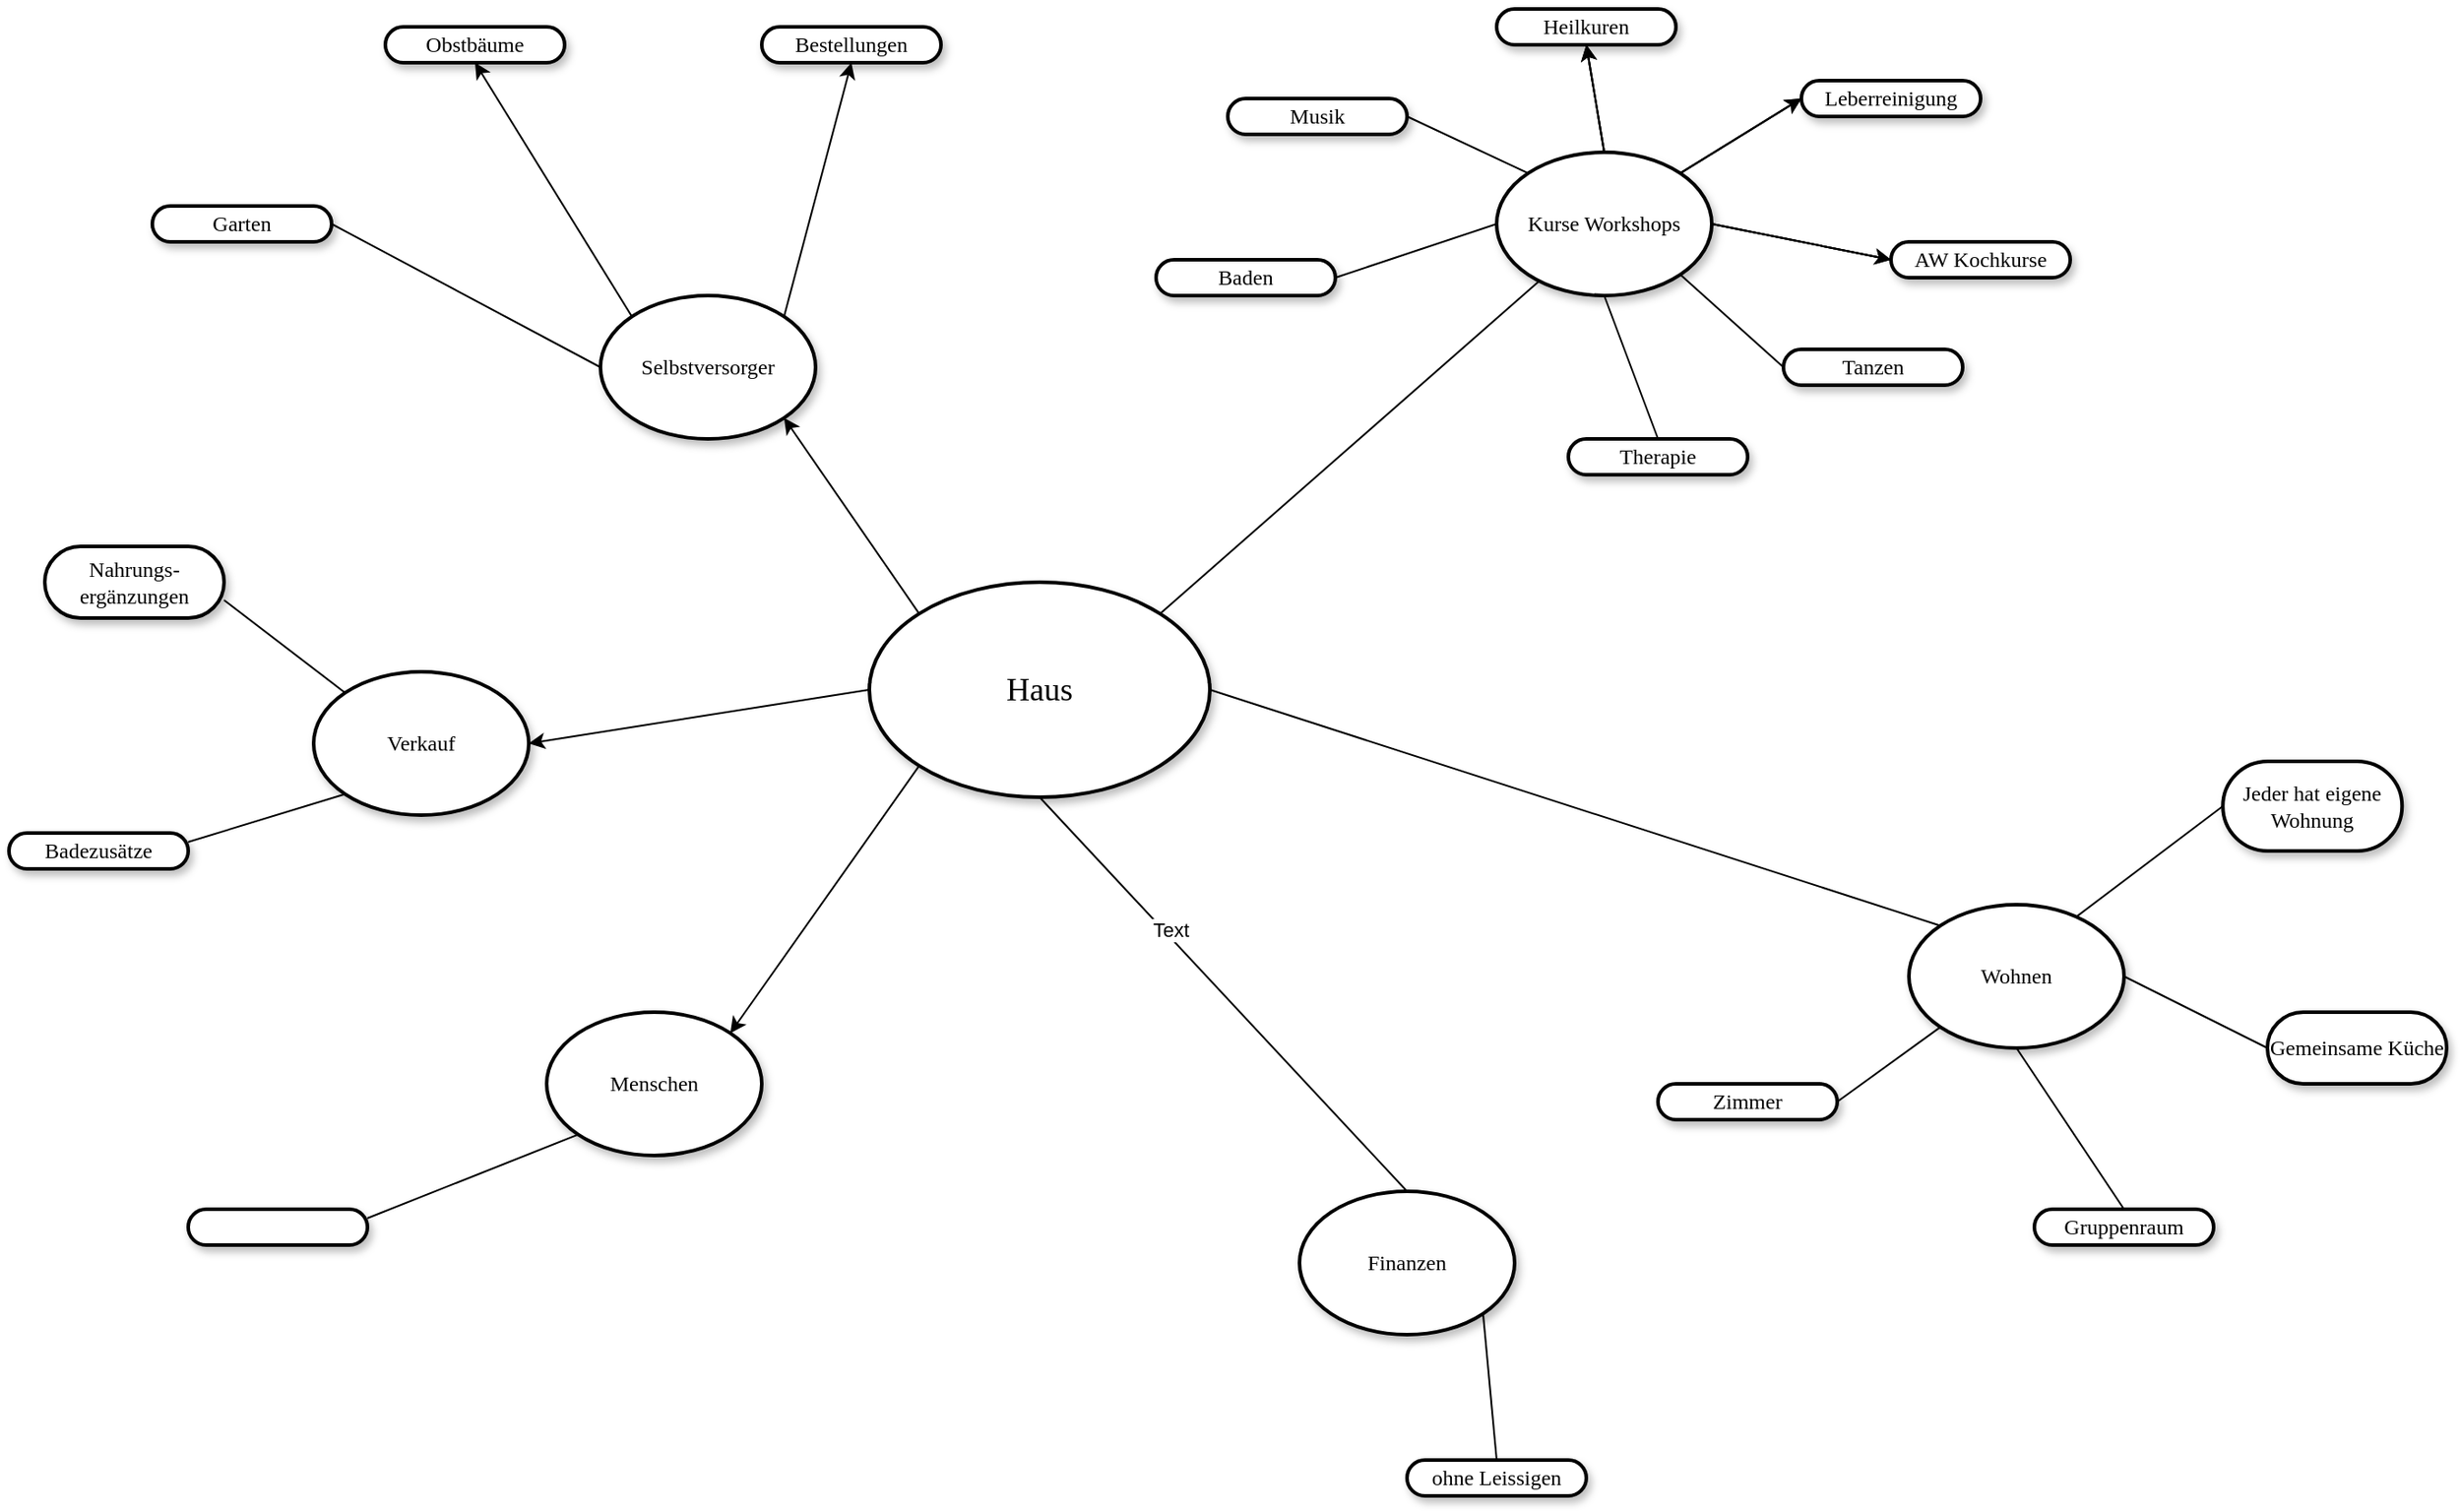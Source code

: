 <mxfile version="17.4.0" type="github">
  <diagram name="Page-1" id="ad52d381-51e7-2e0d-a935-2d0ddd2fd229">
    <mxGraphModel dx="2337" dy="1480" grid="1" gridSize="10" guides="1" tooltips="1" connect="1" arrows="1" fold="1" page="1" pageScale="1" pageWidth="1100" pageHeight="850" background="none" math="0" shadow="0">
      <root>
        <mxCell id="0" />
        <mxCell id="1" parent="0" />
        <mxCell id="2c924340bb9dbf6c-1" value="Obstbäume" style="whiteSpace=wrap;html=1;rounded=1;shadow=1;comic=0;labelBackgroundColor=none;strokeWidth=2;fontFamily=Verdana;fontSize=12;align=center;arcSize=50;" parent="1" vertex="1">
          <mxGeometry x="150" y="-20" width="100" height="20" as="geometry" />
        </mxCell>
        <mxCell id="2c924340bb9dbf6c-2" value="Selbstversorger" style="ellipse;whiteSpace=wrap;html=1;rounded=1;shadow=1;comic=0;labelBackgroundColor=none;strokeWidth=2;fontFamily=Verdana;fontSize=12;align=center;" parent="1" vertex="1">
          <mxGeometry x="270" y="130" width="120" height="80" as="geometry" />
        </mxCell>
        <mxCell id="2c924340bb9dbf6c-3" value="Kurse Workshops" style="ellipse;whiteSpace=wrap;html=1;rounded=1;shadow=1;comic=0;labelBackgroundColor=none;strokeWidth=2;fontFamily=Verdana;fontSize=12;align=center;" parent="1" vertex="1">
          <mxGeometry x="770" y="50" width="120" height="80" as="geometry" />
        </mxCell>
        <mxCell id="2c924340bb9dbf6c-4" value="&lt;font style=&quot;font-size: 18px&quot;&gt;Haus&lt;/font&gt;" style="ellipse;whiteSpace=wrap;html=1;rounded=1;shadow=1;comic=0;labelBackgroundColor=none;strokeWidth=2;fontFamily=Verdana;fontSize=12;align=center;" parent="1" vertex="1">
          <mxGeometry x="420" y="290" width="190" height="120" as="geometry" />
        </mxCell>
        <mxCell id="2c924340bb9dbf6c-5" value="Wohnen" style="ellipse;whiteSpace=wrap;html=1;rounded=1;shadow=1;comic=0;labelBackgroundColor=none;strokeWidth=2;fontFamily=Verdana;fontSize=12;align=center;" parent="1" vertex="1">
          <mxGeometry x="1000" y="470" width="120" height="80" as="geometry" />
        </mxCell>
        <mxCell id="2c924340bb9dbf6c-8" value="Garten" style="whiteSpace=wrap;html=1;rounded=1;shadow=1;comic=0;labelBackgroundColor=none;strokeWidth=2;fontFamily=Verdana;fontSize=12;align=center;arcSize=50;" parent="1" vertex="1">
          <mxGeometry x="20" y="80" width="100" height="20" as="geometry" />
        </mxCell>
        <mxCell id="2c924340bb9dbf6c-10" value="Bestellungen" style="whiteSpace=wrap;html=1;rounded=1;shadow=1;comic=0;labelBackgroundColor=none;strokeWidth=2;fontFamily=Verdana;fontSize=12;align=center;arcSize=50;" parent="1" vertex="1">
          <mxGeometry x="360" y="-20" width="100" height="20" as="geometry" />
        </mxCell>
        <mxCell id="2c924340bb9dbf6c-16" value="Leberreinigung" style="whiteSpace=wrap;html=1;rounded=1;shadow=1;comic=0;labelBackgroundColor=none;strokeWidth=2;fontFamily=Verdana;fontSize=12;align=center;arcSize=50;" parent="1" vertex="1">
          <mxGeometry x="940" y="10" width="100" height="20" as="geometry" />
        </mxCell>
        <mxCell id="3l0brw6uI8EF5hykwrjs-2" value="Finanzen" style="ellipse;whiteSpace=wrap;html=1;rounded=1;shadow=1;comic=0;labelBackgroundColor=none;strokeWidth=2;fontFamily=Verdana;fontSize=12;align=center;" parent="1" vertex="1">
          <mxGeometry x="660" y="630" width="120" height="80" as="geometry" />
        </mxCell>
        <mxCell id="3l0brw6uI8EF5hykwrjs-3" value="" style="endArrow=none;html=1;rounded=0;exitX=0.5;exitY=1;exitDx=0;exitDy=0;entryX=0.5;entryY=0;entryDx=0;entryDy=0;endFill=0;" parent="1" source="2c924340bb9dbf6c-4" target="3l0brw6uI8EF5hykwrjs-2" edge="1">
          <mxGeometry width="50" height="50" relative="1" as="geometry">
            <mxPoint x="520" y="400" as="sourcePoint" />
            <mxPoint x="570" y="350" as="targetPoint" />
          </mxGeometry>
        </mxCell>
        <mxCell id="GCoiL2y8HHo3Ll7qWJql-19" value="Text" style="edgeLabel;html=1;align=center;verticalAlign=middle;resizable=0;points=[];" vertex="1" connectable="0" parent="3l0brw6uI8EF5hykwrjs-3">
          <mxGeometry x="-0.316" y="3" relative="1" as="geometry">
            <mxPoint as="offset" />
          </mxGeometry>
        </mxCell>
        <mxCell id="3l0brw6uI8EF5hykwrjs-4" value="" style="endArrow=classic;html=1;rounded=0;entryX=1;entryY=1;entryDx=0;entryDy=0;exitX=0;exitY=0;exitDx=0;exitDy=0;" parent="1" source="2c924340bb9dbf6c-4" target="2c924340bb9dbf6c-2" edge="1">
          <mxGeometry width="50" height="50" relative="1" as="geometry">
            <mxPoint x="457.574" y="372.426" as="sourcePoint" />
            <mxPoint x="332.426" y="481.716" as="targetPoint" />
          </mxGeometry>
        </mxCell>
        <mxCell id="3l0brw6uI8EF5hykwrjs-5" value="" style="endArrow=none;html=1;rounded=0;exitX=1;exitY=0;exitDx=0;exitDy=0;endFill=0;" parent="1" source="2c924340bb9dbf6c-4" target="2c924340bb9dbf6c-3" edge="1">
          <mxGeometry width="50" height="50" relative="1" as="geometry">
            <mxPoint x="702.175" y="247.574" as="sourcePoint" />
            <mxPoint x="450" y="190" as="targetPoint" />
          </mxGeometry>
        </mxCell>
        <mxCell id="3l0brw6uI8EF5hykwrjs-6" value="" style="endArrow=none;html=1;rounded=0;exitX=1;exitY=0.5;exitDx=0;exitDy=0;entryX=0;entryY=0;entryDx=0;entryDy=0;endFill=0;" parent="1" source="2c924340bb9dbf6c-4" target="2c924340bb9dbf6c-5" edge="1">
          <mxGeometry width="50" height="50" relative="1" as="geometry">
            <mxPoint x="532.426" y="317.574" as="sourcePoint" />
            <mxPoint x="682.689" y="191.325" as="targetPoint" />
          </mxGeometry>
        </mxCell>
        <mxCell id="3l0brw6uI8EF5hykwrjs-7" value="" style="endArrow=classic;html=1;rounded=0;exitX=0;exitY=0;exitDx=0;exitDy=0;entryX=0.5;entryY=1;entryDx=0;entryDy=0;" parent="1" source="2c924340bb9dbf6c-2" target="2c924340bb9dbf6c-1" edge="1">
          <mxGeometry width="50" height="50" relative="1" as="geometry">
            <mxPoint x="447.574" y="317.574" as="sourcePoint" />
            <mxPoint x="330" y="250" as="targetPoint" />
          </mxGeometry>
        </mxCell>
        <mxCell id="3l0brw6uI8EF5hykwrjs-8" value="" style="endArrow=none;html=1;rounded=0;exitX=0;exitY=0.5;exitDx=0;exitDy=0;entryX=1;entryY=0.5;entryDx=0;entryDy=0;endFill=0;" parent="1" source="2c924340bb9dbf6c-2" target="2c924340bb9dbf6c-8" edge="1">
          <mxGeometry width="50" height="50" relative="1" as="geometry">
            <mxPoint x="227.574" y="221.716" as="sourcePoint" />
            <mxPoint x="160" y="110" as="targetPoint" />
          </mxGeometry>
        </mxCell>
        <mxCell id="3l0brw6uI8EF5hykwrjs-9" value="" style="endArrow=classic;html=1;rounded=0;exitX=1;exitY=0;exitDx=0;exitDy=0;entryX=0.5;entryY=1;entryDx=0;entryDy=0;" parent="1" source="2c924340bb9dbf6c-2" target="2c924340bb9dbf6c-10" edge="1">
          <mxGeometry width="50" height="50" relative="1" as="geometry">
            <mxPoint x="210" y="250" as="sourcePoint" />
            <mxPoint x="130" y="230" as="targetPoint" />
          </mxGeometry>
        </mxCell>
        <mxCell id="3l0brw6uI8EF5hykwrjs-10" value="" style="endArrow=classic;html=1;rounded=0;exitX=1;exitY=0;exitDx=0;exitDy=0;entryX=0;entryY=0.5;entryDx=0;entryDy=0;" parent="1" source="2c924340bb9dbf6c-3" target="2c924340bb9dbf6c-16" edge="1">
          <mxGeometry width="50" height="50" relative="1" as="geometry">
            <mxPoint x="652.426" y="257.574" as="sourcePoint" />
            <mxPoint x="802.689" y="131.325" as="targetPoint" />
          </mxGeometry>
        </mxCell>
        <mxCell id="3l0brw6uI8EF5hykwrjs-12" value="Jeder hat eigene Wohnung" style="whiteSpace=wrap;html=1;rounded=1;shadow=1;comic=0;labelBackgroundColor=none;strokeWidth=2;fontFamily=Verdana;fontSize=12;align=center;arcSize=50;" parent="1" vertex="1">
          <mxGeometry x="1175.14" y="390" width="100" height="50" as="geometry" />
        </mxCell>
        <mxCell id="3l0brw6uI8EF5hykwrjs-13" value="" style="endArrow=none;html=1;rounded=0;exitX=0.775;exitY=0.088;exitDx=0;exitDy=0;entryX=0;entryY=0.5;entryDx=0;entryDy=0;exitPerimeter=0;endFill=0;" parent="1" source="2c924340bb9dbf6c-5" target="3l0brw6uI8EF5hykwrjs-12" edge="1">
          <mxGeometry width="50" height="50" relative="1" as="geometry">
            <mxPoint x="999.996" y="393.436" as="sourcePoint" />
            <mxPoint x="1037.829" y="491.325" as="targetPoint" />
          </mxGeometry>
        </mxCell>
        <mxCell id="3l0brw6uI8EF5hykwrjs-14" value="&lt;div&gt;Gemeinsame Küche&lt;br&gt;&lt;/div&gt;" style="whiteSpace=wrap;html=1;rounded=1;shadow=1;comic=0;labelBackgroundColor=none;strokeWidth=2;fontFamily=Verdana;fontSize=12;align=center;arcSize=50;" parent="1" vertex="1">
          <mxGeometry x="1200" y="530" width="100" height="40" as="geometry" />
        </mxCell>
        <mxCell id="3l0brw6uI8EF5hykwrjs-15" value="" style="endArrow=none;html=1;rounded=0;exitX=1;exitY=0.5;exitDx=0;exitDy=0;entryX=0;entryY=0.5;entryDx=0;entryDy=0;endFill=0;" parent="1" source="2c924340bb9dbf6c-5" target="3l0brw6uI8EF5hykwrjs-14" edge="1">
          <mxGeometry width="50" height="50" relative="1" as="geometry">
            <mxPoint x="1132.426" y="581.716" as="sourcePoint" />
            <mxPoint x="1062.689" y="651.325" as="targetPoint" />
          </mxGeometry>
        </mxCell>
        <mxCell id="3l0brw6uI8EF5hykwrjs-16" value="" style="endArrow=none;html=1;rounded=0;exitX=0;exitY=1;exitDx=0;exitDy=0;entryX=1;entryY=0.5;entryDx=0;entryDy=0;endFill=0;" parent="1" source="2c924340bb9dbf6c-5" target="3l0brw6uI8EF5hykwrjs-18" edge="1">
          <mxGeometry width="50" height="50" relative="1" as="geometry">
            <mxPoint x="1130" y="520" as="sourcePoint" />
            <mxPoint x="970" y="590" as="targetPoint" />
          </mxGeometry>
        </mxCell>
        <mxCell id="3l0brw6uI8EF5hykwrjs-18" value="Zimmer" style="whiteSpace=wrap;html=1;rounded=1;shadow=1;comic=0;labelBackgroundColor=none;strokeWidth=2;fontFamily=Verdana;fontSize=12;align=center;arcSize=50;" parent="1" vertex="1">
          <mxGeometry x="860" y="570" width="100" height="20" as="geometry" />
        </mxCell>
        <mxCell id="3l0brw6uI8EF5hykwrjs-19" value="Gruppenraum" style="whiteSpace=wrap;html=1;rounded=1;shadow=1;comic=0;labelBackgroundColor=none;strokeWidth=2;fontFamily=Verdana;fontSize=12;align=center;arcSize=50;" parent="1" vertex="1">
          <mxGeometry x="1070" y="640" width="100" height="20" as="geometry" />
        </mxCell>
        <mxCell id="3l0brw6uI8EF5hykwrjs-23" value="" style="endArrow=none;html=1;rounded=0;exitX=0.5;exitY=1;exitDx=0;exitDy=0;entryX=0.5;entryY=0;entryDx=0;entryDy=0;endFill=0;" parent="1" source="2c924340bb9dbf6c-5" target="3l0brw6uI8EF5hykwrjs-19" edge="1">
          <mxGeometry width="50" height="50" relative="1" as="geometry">
            <mxPoint x="1027.574" y="548.284" as="sourcePoint" />
            <mxPoint x="970" y="590" as="targetPoint" />
          </mxGeometry>
        </mxCell>
        <mxCell id="3l0brw6uI8EF5hykwrjs-24" value="AW Kochkurse" style="whiteSpace=wrap;html=1;rounded=1;shadow=1;comic=0;labelBackgroundColor=none;strokeWidth=2;fontFamily=Verdana;fontSize=12;align=center;arcSize=50;" parent="1" vertex="1">
          <mxGeometry x="990" y="100" width="100" height="20" as="geometry" />
        </mxCell>
        <mxCell id="3l0brw6uI8EF5hykwrjs-25" value="" style="endArrow=classic;html=1;rounded=0;exitX=1;exitY=0.5;exitDx=0;exitDy=0;entryX=0;entryY=0.5;entryDx=0;entryDy=0;" parent="1" source="2c924340bb9dbf6c-3" target="3l0brw6uI8EF5hykwrjs-24" edge="1">
          <mxGeometry width="50" height="50" relative="1" as="geometry">
            <mxPoint x="882.426" y="71.716" as="sourcePoint" />
            <mxPoint x="812.689" y="141.325" as="targetPoint" />
          </mxGeometry>
        </mxCell>
        <mxCell id="3l0brw6uI8EF5hykwrjs-27" value="Heilkuren" style="whiteSpace=wrap;html=1;rounded=1;shadow=1;comic=0;labelBackgroundColor=none;strokeWidth=2;fontFamily=Verdana;fontSize=12;align=center;arcSize=50;" parent="1" vertex="1">
          <mxGeometry x="770" y="-30" width="100" height="20" as="geometry" />
        </mxCell>
        <mxCell id="3l0brw6uI8EF5hykwrjs-28" value="" style="endArrow=none;html=1;rounded=0;exitX=0;exitY=0;exitDx=0;exitDy=0;entryX=1;entryY=0.5;entryDx=0;entryDy=0;endFill=0;" parent="1" source="2c924340bb9dbf6c-3" target="3l0brw6uI8EF5hykwrjs-30" edge="1">
          <mxGeometry width="50" height="50" relative="1" as="geometry">
            <mxPoint x="882.426" y="71.716" as="sourcePoint" />
            <mxPoint x="950" y="50" as="targetPoint" />
          </mxGeometry>
        </mxCell>
        <mxCell id="3l0brw6uI8EF5hykwrjs-30" value="Musik" style="whiteSpace=wrap;html=1;rounded=1;shadow=1;comic=0;labelBackgroundColor=none;strokeWidth=2;fontFamily=Verdana;fontSize=12;align=center;arcSize=50;" parent="1" vertex="1">
          <mxGeometry x="620" y="20" width="100" height="20" as="geometry" />
        </mxCell>
        <mxCell id="3l0brw6uI8EF5hykwrjs-31" value="" style="endArrow=classic;html=1;rounded=0;exitX=0.5;exitY=0;exitDx=0;exitDy=0;entryX=0.5;entryY=1;entryDx=0;entryDy=0;" parent="1" source="2c924340bb9dbf6c-3" target="3l0brw6uI8EF5hykwrjs-27" edge="1">
          <mxGeometry width="50" height="50" relative="1" as="geometry">
            <mxPoint x="780" y="100" as="sourcePoint" />
            <mxPoint x="720" y="70" as="targetPoint" />
          </mxGeometry>
        </mxCell>
        <mxCell id="3l0brw6uI8EF5hykwrjs-32" value="Tanzen" style="whiteSpace=wrap;html=1;rounded=1;shadow=1;comic=0;labelBackgroundColor=none;strokeWidth=2;fontFamily=Verdana;fontSize=12;align=center;arcSize=50;" parent="1" vertex="1">
          <mxGeometry x="930" y="160" width="100" height="20" as="geometry" />
        </mxCell>
        <mxCell id="3l0brw6uI8EF5hykwrjs-33" value="" style="endArrow=none;html=1;rounded=0;exitX=1;exitY=1;exitDx=0;exitDy=0;entryX=0;entryY=0.5;entryDx=0;entryDy=0;endFill=0;" parent="1" source="2c924340bb9dbf6c-3" target="3l0brw6uI8EF5hykwrjs-32" edge="1">
          <mxGeometry width="50" height="50" relative="1" as="geometry">
            <mxPoint x="900" y="100" as="sourcePoint" />
            <mxPoint x="1000" y="120" as="targetPoint" />
          </mxGeometry>
        </mxCell>
        <mxCell id="3l0brw6uI8EF5hykwrjs-34" value="Therapie" style="whiteSpace=wrap;html=1;rounded=1;shadow=1;comic=0;labelBackgroundColor=none;strokeWidth=2;fontFamily=Verdana;fontSize=12;align=center;arcSize=50;" parent="1" vertex="1">
          <mxGeometry x="810" y="210" width="100" height="20" as="geometry" />
        </mxCell>
        <mxCell id="3l0brw6uI8EF5hykwrjs-35" value="" style="endArrow=none;html=1;rounded=0;exitX=0.5;exitY=1;exitDx=0;exitDy=0;entryX=0.5;entryY=0;entryDx=0;entryDy=0;endFill=0;" parent="1" source="2c924340bb9dbf6c-3" target="3l0brw6uI8EF5hykwrjs-34" edge="1">
          <mxGeometry width="50" height="50" relative="1" as="geometry">
            <mxPoint x="882.426" y="128.284" as="sourcePoint" />
            <mxPoint x="940" y="180" as="targetPoint" />
          </mxGeometry>
        </mxCell>
        <mxCell id="GCoiL2y8HHo3Ll7qWJql-1" value="Verkauf" style="ellipse;whiteSpace=wrap;html=1;rounded=1;shadow=1;comic=0;labelBackgroundColor=none;strokeWidth=2;fontFamily=Verdana;fontSize=12;align=center;" vertex="1" parent="1">
          <mxGeometry x="110" y="340" width="120" height="80" as="geometry" />
        </mxCell>
        <mxCell id="GCoiL2y8HHo3Ll7qWJql-2" value="" style="endArrow=classic;html=1;rounded=0;exitX=0;exitY=0.5;exitDx=0;exitDy=0;entryX=1;entryY=0.5;entryDx=0;entryDy=0;" edge="1" parent="1" target="GCoiL2y8HHo3Ll7qWJql-1" source="2c924340bb9dbf6c-4">
          <mxGeometry width="50" height="50" relative="1" as="geometry">
            <mxPoint x="355" y="500" as="sourcePoint" />
            <mxPoint x="172.426" y="691.716" as="targetPoint" />
          </mxGeometry>
        </mxCell>
        <mxCell id="GCoiL2y8HHo3Ll7qWJql-3" value="Nahrungs-ergänzungen" style="whiteSpace=wrap;html=1;rounded=1;shadow=1;comic=0;labelBackgroundColor=none;strokeWidth=2;fontFamily=Verdana;fontSize=12;align=center;arcSize=50;" vertex="1" parent="1">
          <mxGeometry x="-40" y="270" width="100" height="40" as="geometry" />
        </mxCell>
        <mxCell id="GCoiL2y8HHo3Ll7qWJql-5" value="" style="endArrow=none;html=1;rounded=0;exitX=0;exitY=0;exitDx=0;exitDy=0;entryX=1;entryY=0.75;entryDx=0;entryDy=0;endFill=0;" edge="1" parent="1" source="GCoiL2y8HHo3Ll7qWJql-1" target="GCoiL2y8HHo3Ll7qWJql-3">
          <mxGeometry width="50" height="50" relative="1" as="geometry">
            <mxPoint x="280" y="180" as="sourcePoint" />
            <mxPoint x="130" y="100" as="targetPoint" />
          </mxGeometry>
        </mxCell>
        <mxCell id="GCoiL2y8HHo3Ll7qWJql-6" value="Badezusätze" style="whiteSpace=wrap;html=1;rounded=1;shadow=1;comic=0;labelBackgroundColor=none;strokeWidth=2;fontFamily=Verdana;fontSize=12;align=center;arcSize=50;" vertex="1" parent="1">
          <mxGeometry x="-60" y="430" width="100" height="20" as="geometry" />
        </mxCell>
        <mxCell id="GCoiL2y8HHo3Ll7qWJql-7" value="Baden" style="whiteSpace=wrap;html=1;rounded=1;shadow=1;comic=0;labelBackgroundColor=none;strokeWidth=2;fontFamily=Verdana;fontSize=12;align=center;arcSize=50;" vertex="1" parent="1">
          <mxGeometry x="580" y="110" width="100" height="20" as="geometry" />
        </mxCell>
        <mxCell id="GCoiL2y8HHo3Ll7qWJql-9" value="" style="endArrow=none;html=1;rounded=0;exitX=0;exitY=0.5;exitDx=0;exitDy=0;entryX=1;entryY=0.5;entryDx=0;entryDy=0;endFill=0;" edge="1" parent="1" source="2c924340bb9dbf6c-3" target="GCoiL2y8HHo3Ll7qWJql-7">
          <mxGeometry width="50" height="50" relative="1" as="geometry">
            <mxPoint x="797.574" y="71.716" as="sourcePoint" />
            <mxPoint x="730" y="40" as="targetPoint" />
          </mxGeometry>
        </mxCell>
        <mxCell id="GCoiL2y8HHo3Ll7qWJql-10" value="" style="endArrow=classic;html=1;rounded=0;exitX=0.5;exitY=0;exitDx=0;exitDy=0;entryX=0.5;entryY=1;entryDx=0;entryDy=0;" edge="1" parent="1">
          <mxGeometry width="50" height="50" relative="1" as="geometry">
            <mxPoint x="830" y="50" as="sourcePoint" />
            <mxPoint x="820" y="-10" as="targetPoint" />
          </mxGeometry>
        </mxCell>
        <mxCell id="GCoiL2y8HHo3Ll7qWJql-11" value="" style="endArrow=classic;html=1;rounded=0;exitX=1;exitY=0;exitDx=0;exitDy=0;entryX=0;entryY=0.5;entryDx=0;entryDy=0;" edge="1" parent="1">
          <mxGeometry width="50" height="50" relative="1" as="geometry">
            <mxPoint x="872.426" y="61.716" as="sourcePoint" />
            <mxPoint x="940" y="20" as="targetPoint" />
          </mxGeometry>
        </mxCell>
        <mxCell id="GCoiL2y8HHo3Ll7qWJql-12" value="" style="endArrow=classic;html=1;rounded=0;exitX=1;exitY=0.5;exitDx=0;exitDy=0;entryX=0;entryY=0.5;entryDx=0;entryDy=0;" edge="1" parent="1">
          <mxGeometry width="50" height="50" relative="1" as="geometry">
            <mxPoint x="890" y="90" as="sourcePoint" />
            <mxPoint x="990" y="110" as="targetPoint" />
          </mxGeometry>
        </mxCell>
        <mxCell id="GCoiL2y8HHo3Ll7qWJql-13" value="" style="endArrow=none;html=1;rounded=0;exitX=0.5;exitY=0;exitDx=0;exitDy=0;entryX=0.5;entryY=1;entryDx=0;entryDy=0;endFill=0;" edge="1" parent="1">
          <mxGeometry width="50" height="50" relative="1" as="geometry">
            <mxPoint x="830" y="50" as="sourcePoint" />
            <mxPoint x="820" y="-10" as="targetPoint" />
          </mxGeometry>
        </mxCell>
        <mxCell id="GCoiL2y8HHo3Ll7qWJql-14" value="" style="endArrow=none;html=1;rounded=0;exitX=1;exitY=0;exitDx=0;exitDy=0;entryX=0;entryY=0.5;entryDx=0;entryDy=0;endFill=0;" edge="1" parent="1">
          <mxGeometry width="50" height="50" relative="1" as="geometry">
            <mxPoint x="872.426" y="61.716" as="sourcePoint" />
            <mxPoint x="940" y="20" as="targetPoint" />
          </mxGeometry>
        </mxCell>
        <mxCell id="GCoiL2y8HHo3Ll7qWJql-15" value="" style="endArrow=none;html=1;rounded=0;exitX=1;exitY=0.5;exitDx=0;exitDy=0;entryX=0;entryY=0.5;entryDx=0;entryDy=0;endFill=0;" edge="1" parent="1">
          <mxGeometry width="50" height="50" relative="1" as="geometry">
            <mxPoint x="890" y="90" as="sourcePoint" />
            <mxPoint x="990" y="110" as="targetPoint" />
          </mxGeometry>
        </mxCell>
        <mxCell id="GCoiL2y8HHo3Ll7qWJql-16" value="ohne Leissigen" style="whiteSpace=wrap;html=1;rounded=1;shadow=1;comic=0;labelBackgroundColor=none;strokeWidth=2;fontFamily=Verdana;fontSize=12;align=center;arcSize=50;" vertex="1" parent="1">
          <mxGeometry x="720" y="780" width="100" height="20" as="geometry" />
        </mxCell>
        <mxCell id="GCoiL2y8HHo3Ll7qWJql-17" value="" style="endArrow=none;html=1;rounded=0;exitX=1;exitY=1;exitDx=0;exitDy=0;entryX=0.5;entryY=0;entryDx=0;entryDy=0;endFill=0;" edge="1" parent="1" target="GCoiL2y8HHo3Ll7qWJql-16" source="3l0brw6uI8EF5hykwrjs-2">
          <mxGeometry width="50" height="50" relative="1" as="geometry">
            <mxPoint x="830" y="560" as="sourcePoint" />
            <mxPoint x="740" y="600" as="targetPoint" />
          </mxGeometry>
        </mxCell>
        <mxCell id="GCoiL2y8HHo3Ll7qWJql-18" value="" style="endArrow=none;html=1;rounded=0;exitX=0;exitY=1;exitDx=0;exitDy=0;entryX=1;entryY=0.25;entryDx=0;entryDy=0;endFill=0;" edge="1" parent="1" source="GCoiL2y8HHo3Ll7qWJql-1" target="GCoiL2y8HHo3Ll7qWJql-6">
          <mxGeometry width="50" height="50" relative="1" as="geometry">
            <mxPoint x="137.574" y="361.716" as="sourcePoint" />
            <mxPoint x="70" y="310" as="targetPoint" />
          </mxGeometry>
        </mxCell>
        <mxCell id="GCoiL2y8HHo3Ll7qWJql-21" value="Menschen" style="ellipse;whiteSpace=wrap;html=1;rounded=1;shadow=1;comic=0;labelBackgroundColor=none;strokeWidth=2;fontFamily=Verdana;fontSize=12;align=center;" vertex="1" parent="1">
          <mxGeometry x="240" y="530" width="120" height="80" as="geometry" />
        </mxCell>
        <mxCell id="GCoiL2y8HHo3Ll7qWJql-22" value="" style="endArrow=classic;html=1;rounded=0;exitX=0;exitY=1;exitDx=0;exitDy=0;entryX=1;entryY=0;entryDx=0;entryDy=0;" edge="1" parent="1" target="GCoiL2y8HHo3Ll7qWJql-21" source="2c924340bb9dbf6c-4">
          <mxGeometry width="50" height="50" relative="1" as="geometry">
            <mxPoint x="550.0" y="540" as="sourcePoint" />
            <mxPoint x="302.426" y="881.716" as="targetPoint" />
          </mxGeometry>
        </mxCell>
        <mxCell id="GCoiL2y8HHo3Ll7qWJql-23" value="" style="whiteSpace=wrap;html=1;rounded=1;shadow=1;comic=0;labelBackgroundColor=none;strokeWidth=2;fontFamily=Verdana;fontSize=12;align=center;arcSize=50;" vertex="1" parent="1">
          <mxGeometry x="40" y="640" width="100" height="20" as="geometry" />
        </mxCell>
        <mxCell id="GCoiL2y8HHo3Ll7qWJql-24" value="" style="endArrow=none;html=1;rounded=0;exitX=0;exitY=1;exitDx=0;exitDy=0;entryX=1;entryY=0.25;entryDx=0;entryDy=0;endFill=0;" edge="1" parent="1" target="GCoiL2y8HHo3Ll7qWJql-23" source="GCoiL2y8HHo3Ll7qWJql-21">
          <mxGeometry width="50" height="50" relative="1" as="geometry">
            <mxPoint x="137.574" y="418.284" as="sourcePoint" />
            <mxPoint x="80" y="320" as="targetPoint" />
          </mxGeometry>
        </mxCell>
      </root>
    </mxGraphModel>
  </diagram>
</mxfile>

